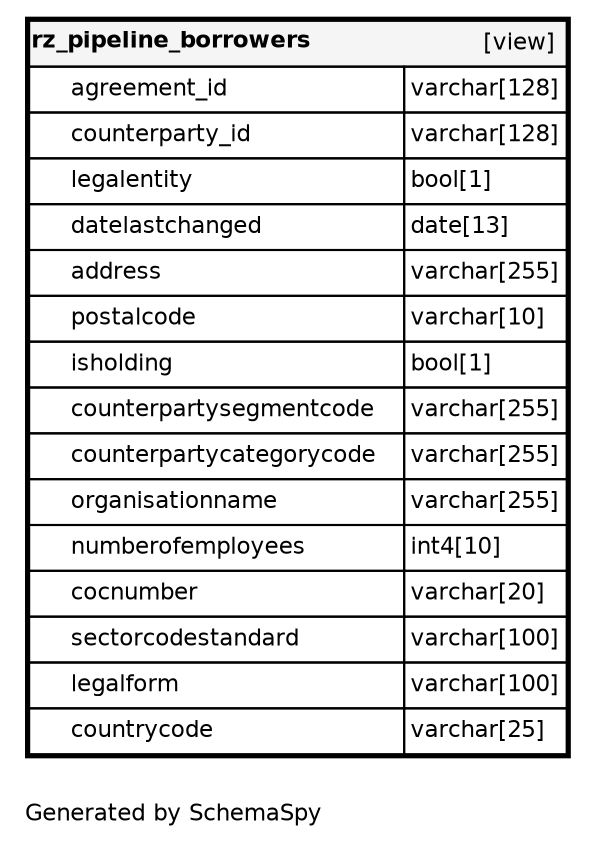digraph "oneDegreeRelationshipsDiagram" {
  graph [    rankdir="RL"    bgcolor="#ffffff"    label="\nGenerated by SchemaSpy"    labeljust="l"    nodesep="0.18"    ranksep="0.46"    fontname="Helvetica"    fontsize="11"    ration="compress"  ];  node [    fontname="Helvetica"    fontsize="11"    shape="plaintext"  ];  edge [    arrowsize="0.8"  ];
  "rz_pipeline_borrowers" [
   label=<
    <TABLE BORDER="2" CELLBORDER="1" CELLSPACING="0" BGCOLOR="#ffffff">
      <TR><TD COLSPAN="4"  BGCOLOR="#f5f5f5"><TABLE BORDER="0" CELLSPACING="0"><TR><TD ALIGN="LEFT" FIXEDSIZE="TRUE" WIDTH="131" HEIGHT="16"><B>rz_pipeline_borrowers</B></TD><TD ALIGN="RIGHT">[view]</TD></TR></TABLE></TD></TR>
      <TR><TD PORT="agreement_id" COLSPAN="2" ALIGN="LEFT"><TABLE BORDER="0" CELLSPACING="0" ALIGN="LEFT"><TR ALIGN="LEFT"><TD ALIGN="LEFT" FIXEDSIZE="TRUE" WIDTH="15" HEIGHT="16"></TD><TD ALIGN="LEFT" FIXEDSIZE="TRUE" WIDTH="159" HEIGHT="16">agreement_id</TD></TR></TABLE></TD><TD PORT="agreement_id.type" ALIGN="LEFT">varchar[128]</TD></TR>
      <TR><TD PORT="counterparty_id" COLSPAN="2" ALIGN="LEFT"><TABLE BORDER="0" CELLSPACING="0" ALIGN="LEFT"><TR ALIGN="LEFT"><TD ALIGN="LEFT" FIXEDSIZE="TRUE" WIDTH="15" HEIGHT="16"></TD><TD ALIGN="LEFT" FIXEDSIZE="TRUE" WIDTH="159" HEIGHT="16">counterparty_id</TD></TR></TABLE></TD><TD PORT="counterparty_id.type" ALIGN="LEFT">varchar[128]</TD></TR>
      <TR><TD PORT="legalentity" COLSPAN="2" ALIGN="LEFT"><TABLE BORDER="0" CELLSPACING="0" ALIGN="LEFT"><TR ALIGN="LEFT"><TD ALIGN="LEFT" FIXEDSIZE="TRUE" WIDTH="15" HEIGHT="16"></TD><TD ALIGN="LEFT" FIXEDSIZE="TRUE" WIDTH="159" HEIGHT="16">legalentity</TD></TR></TABLE></TD><TD PORT="legalentity.type" ALIGN="LEFT">bool[1]</TD></TR>
      <TR><TD PORT="datelastchanged" COLSPAN="2" ALIGN="LEFT"><TABLE BORDER="0" CELLSPACING="0" ALIGN="LEFT"><TR ALIGN="LEFT"><TD ALIGN="LEFT" FIXEDSIZE="TRUE" WIDTH="15" HEIGHT="16"></TD><TD ALIGN="LEFT" FIXEDSIZE="TRUE" WIDTH="159" HEIGHT="16">datelastchanged</TD></TR></TABLE></TD><TD PORT="datelastchanged.type" ALIGN="LEFT">date[13]</TD></TR>
      <TR><TD PORT="address" COLSPAN="2" ALIGN="LEFT"><TABLE BORDER="0" CELLSPACING="0" ALIGN="LEFT"><TR ALIGN="LEFT"><TD ALIGN="LEFT" FIXEDSIZE="TRUE" WIDTH="15" HEIGHT="16"></TD><TD ALIGN="LEFT" FIXEDSIZE="TRUE" WIDTH="159" HEIGHT="16">address</TD></TR></TABLE></TD><TD PORT="address.type" ALIGN="LEFT">varchar[255]</TD></TR>
      <TR><TD PORT="postalcode" COLSPAN="2" ALIGN="LEFT"><TABLE BORDER="0" CELLSPACING="0" ALIGN="LEFT"><TR ALIGN="LEFT"><TD ALIGN="LEFT" FIXEDSIZE="TRUE" WIDTH="15" HEIGHT="16"></TD><TD ALIGN="LEFT" FIXEDSIZE="TRUE" WIDTH="159" HEIGHT="16">postalcode</TD></TR></TABLE></TD><TD PORT="postalcode.type" ALIGN="LEFT">varchar[10]</TD></TR>
      <TR><TD PORT="isholding" COLSPAN="2" ALIGN="LEFT"><TABLE BORDER="0" CELLSPACING="0" ALIGN="LEFT"><TR ALIGN="LEFT"><TD ALIGN="LEFT" FIXEDSIZE="TRUE" WIDTH="15" HEIGHT="16"></TD><TD ALIGN="LEFT" FIXEDSIZE="TRUE" WIDTH="159" HEIGHT="16">isholding</TD></TR></TABLE></TD><TD PORT="isholding.type" ALIGN="LEFT">bool[1]</TD></TR>
      <TR><TD PORT="counterpartysegmentcode" COLSPAN="2" ALIGN="LEFT"><TABLE BORDER="0" CELLSPACING="0" ALIGN="LEFT"><TR ALIGN="LEFT"><TD ALIGN="LEFT" FIXEDSIZE="TRUE" WIDTH="15" HEIGHT="16"></TD><TD ALIGN="LEFT" FIXEDSIZE="TRUE" WIDTH="159" HEIGHT="16">counterpartysegmentcode</TD></TR></TABLE></TD><TD PORT="counterpartysegmentcode.type" ALIGN="LEFT">varchar[255]</TD></TR>
      <TR><TD PORT="counterpartycategorycode" COLSPAN="2" ALIGN="LEFT"><TABLE BORDER="0" CELLSPACING="0" ALIGN="LEFT"><TR ALIGN="LEFT"><TD ALIGN="LEFT" FIXEDSIZE="TRUE" WIDTH="15" HEIGHT="16"></TD><TD ALIGN="LEFT" FIXEDSIZE="TRUE" WIDTH="159" HEIGHT="16">counterpartycategorycode</TD></TR></TABLE></TD><TD PORT="counterpartycategorycode.type" ALIGN="LEFT">varchar[255]</TD></TR>
      <TR><TD PORT="organisationname" COLSPAN="2" ALIGN="LEFT"><TABLE BORDER="0" CELLSPACING="0" ALIGN="LEFT"><TR ALIGN="LEFT"><TD ALIGN="LEFT" FIXEDSIZE="TRUE" WIDTH="15" HEIGHT="16"></TD><TD ALIGN="LEFT" FIXEDSIZE="TRUE" WIDTH="159" HEIGHT="16">organisationname</TD></TR></TABLE></TD><TD PORT="organisationname.type" ALIGN="LEFT">varchar[255]</TD></TR>
      <TR><TD PORT="numberofemployees" COLSPAN="2" ALIGN="LEFT"><TABLE BORDER="0" CELLSPACING="0" ALIGN="LEFT"><TR ALIGN="LEFT"><TD ALIGN="LEFT" FIXEDSIZE="TRUE" WIDTH="15" HEIGHT="16"></TD><TD ALIGN="LEFT" FIXEDSIZE="TRUE" WIDTH="159" HEIGHT="16">numberofemployees</TD></TR></TABLE></TD><TD PORT="numberofemployees.type" ALIGN="LEFT">int4[10]</TD></TR>
      <TR><TD PORT="cocnumber" COLSPAN="2" ALIGN="LEFT"><TABLE BORDER="0" CELLSPACING="0" ALIGN="LEFT"><TR ALIGN="LEFT"><TD ALIGN="LEFT" FIXEDSIZE="TRUE" WIDTH="15" HEIGHT="16"></TD><TD ALIGN="LEFT" FIXEDSIZE="TRUE" WIDTH="159" HEIGHT="16">cocnumber</TD></TR></TABLE></TD><TD PORT="cocnumber.type" ALIGN="LEFT">varchar[20]</TD></TR>
      <TR><TD PORT="sectorcodestandard" COLSPAN="2" ALIGN="LEFT"><TABLE BORDER="0" CELLSPACING="0" ALIGN="LEFT"><TR ALIGN="LEFT"><TD ALIGN="LEFT" FIXEDSIZE="TRUE" WIDTH="15" HEIGHT="16"></TD><TD ALIGN="LEFT" FIXEDSIZE="TRUE" WIDTH="159" HEIGHT="16">sectorcodestandard</TD></TR></TABLE></TD><TD PORT="sectorcodestandard.type" ALIGN="LEFT">varchar[100]</TD></TR>
      <TR><TD PORT="legalform" COLSPAN="2" ALIGN="LEFT"><TABLE BORDER="0" CELLSPACING="0" ALIGN="LEFT"><TR ALIGN="LEFT"><TD ALIGN="LEFT" FIXEDSIZE="TRUE" WIDTH="15" HEIGHT="16"></TD><TD ALIGN="LEFT" FIXEDSIZE="TRUE" WIDTH="159" HEIGHT="16">legalform</TD></TR></TABLE></TD><TD PORT="legalform.type" ALIGN="LEFT">varchar[100]</TD></TR>
      <TR><TD PORT="countrycode" COLSPAN="2" ALIGN="LEFT"><TABLE BORDER="0" CELLSPACING="0" ALIGN="LEFT"><TR ALIGN="LEFT"><TD ALIGN="LEFT" FIXEDSIZE="TRUE" WIDTH="15" HEIGHT="16"></TD><TD ALIGN="LEFT" FIXEDSIZE="TRUE" WIDTH="159" HEIGHT="16">countrycode</TD></TR></TABLE></TD><TD PORT="countrycode.type" ALIGN="LEFT">varchar[25]</TD></TR>
    </TABLE>>
    URL="rz_pipeline_borrowers.html"
    target="_top"
    tooltip="rz_pipeline_borrowers"
  ];
}
